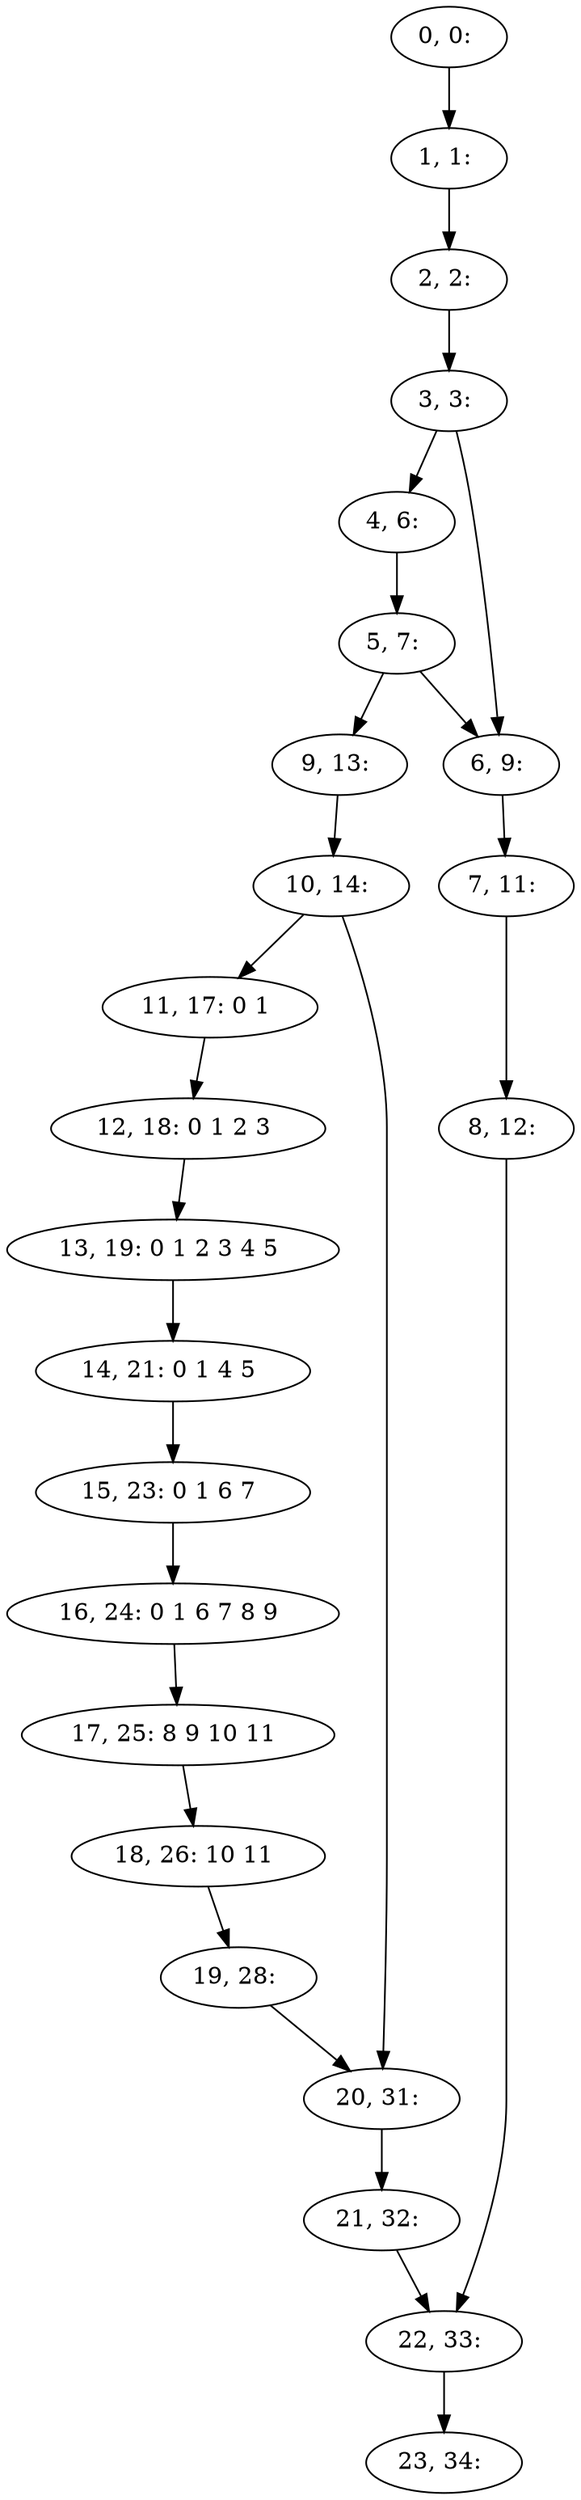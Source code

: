 digraph G {
0[label="0, 0: "];
1[label="1, 1: "];
2[label="2, 2: "];
3[label="3, 3: "];
4[label="4, 6: "];
5[label="5, 7: "];
6[label="6, 9: "];
7[label="7, 11: "];
8[label="8, 12: "];
9[label="9, 13: "];
10[label="10, 14: "];
11[label="11, 17: 0 1 "];
12[label="12, 18: 0 1 2 3 "];
13[label="13, 19: 0 1 2 3 4 5 "];
14[label="14, 21: 0 1 4 5 "];
15[label="15, 23: 0 1 6 7 "];
16[label="16, 24: 0 1 6 7 8 9 "];
17[label="17, 25: 8 9 10 11 "];
18[label="18, 26: 10 11 "];
19[label="19, 28: "];
20[label="20, 31: "];
21[label="21, 32: "];
22[label="22, 33: "];
23[label="23, 34: "];
0->1 ;
1->2 ;
2->3 ;
3->4 ;
3->6 ;
4->5 ;
5->6 ;
5->9 ;
6->7 ;
7->8 ;
8->22 ;
9->10 ;
10->11 ;
10->20 ;
11->12 ;
12->13 ;
13->14 ;
14->15 ;
15->16 ;
16->17 ;
17->18 ;
18->19 ;
19->20 ;
20->21 ;
21->22 ;
22->23 ;
}
